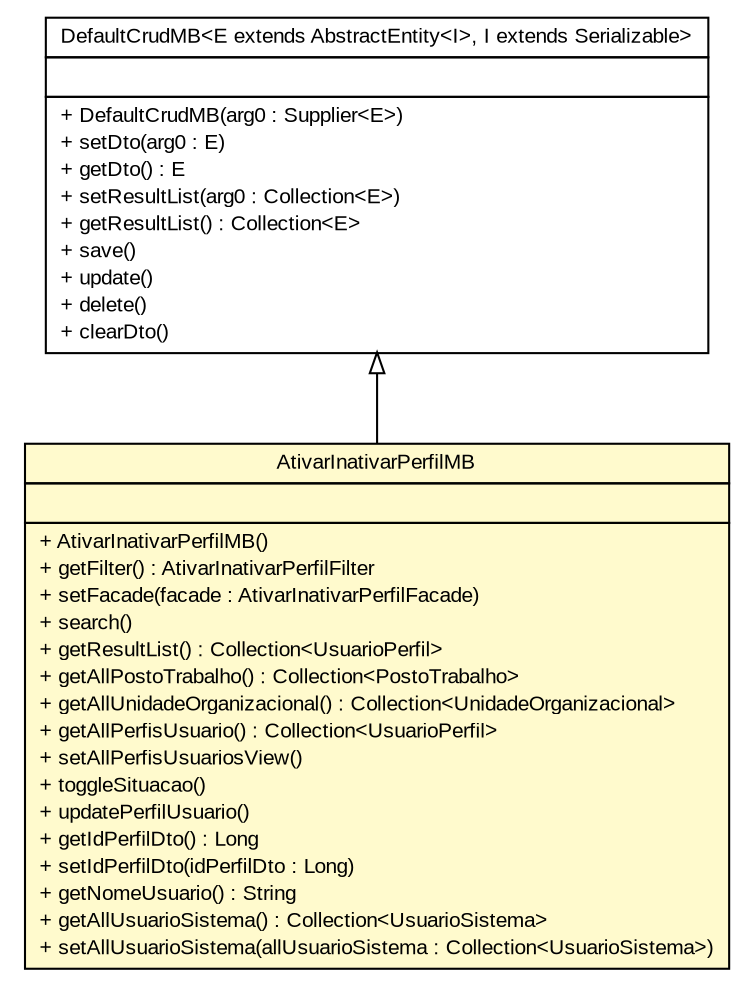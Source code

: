 #!/usr/local/bin/dot
#
# Class diagram 
# Generated by UMLGraph version R5_6 (http://www.umlgraph.org/)
#

digraph G {
	edge [fontname="arial",fontsize=10,labelfontname="arial",labelfontsize=10];
	node [fontname="arial",fontsize=10,shape=plaintext];
	nodesep=0.25;
	ranksep=0.5;
	// br.gov.to.sefaz.seg.managedbean.AtivarInativarPerfilMB
	c290 [label=<<table title="br.gov.to.sefaz.seg.managedbean.AtivarInativarPerfilMB" border="0" cellborder="1" cellspacing="0" cellpadding="2" port="p" bgcolor="lemonChiffon" href="./AtivarInativarPerfilMB.html">
		<tr><td><table border="0" cellspacing="0" cellpadding="1">
<tr><td align="center" balign="center"> AtivarInativarPerfilMB </td></tr>
		</table></td></tr>
		<tr><td><table border="0" cellspacing="0" cellpadding="1">
<tr><td align="left" balign="left">  </td></tr>
		</table></td></tr>
		<tr><td><table border="0" cellspacing="0" cellpadding="1">
<tr><td align="left" balign="left"> + AtivarInativarPerfilMB() </td></tr>
<tr><td align="left" balign="left"> + getFilter() : AtivarInativarPerfilFilter </td></tr>
<tr><td align="left" balign="left"> + setFacade(facade : AtivarInativarPerfilFacade) </td></tr>
<tr><td align="left" balign="left"> + search() </td></tr>
<tr><td align="left" balign="left"> + getResultList() : Collection&lt;UsuarioPerfil&gt; </td></tr>
<tr><td align="left" balign="left"> + getAllPostoTrabalho() : Collection&lt;PostoTrabalho&gt; </td></tr>
<tr><td align="left" balign="left"> + getAllUnidadeOrganizacional() : Collection&lt;UnidadeOrganizacional&gt; </td></tr>
<tr><td align="left" balign="left"> + getAllPerfisUsuario() : Collection&lt;UsuarioPerfil&gt; </td></tr>
<tr><td align="left" balign="left"> + setAllPerfisUsuariosView() </td></tr>
<tr><td align="left" balign="left"> + toggleSituacao() </td></tr>
<tr><td align="left" balign="left"> + updatePerfilUsuario() </td></tr>
<tr><td align="left" balign="left"> + getIdPerfilDto() : Long </td></tr>
<tr><td align="left" balign="left"> + setIdPerfilDto(idPerfilDto : Long) </td></tr>
<tr><td align="left" balign="left"> + getNomeUsuario() : String </td></tr>
<tr><td align="left" balign="left"> + getAllUsuarioSistema() : Collection&lt;UsuarioSistema&gt; </td></tr>
<tr><td align="left" balign="left"> + setAllUsuarioSistema(allUsuarioSistema : Collection&lt;UsuarioSistema&gt;) </td></tr>
		</table></td></tr>
		</table>>, URL="./AtivarInativarPerfilMB.html", fontname="arial", fontcolor="black", fontsize=10.0];
	//br.gov.to.sefaz.seg.managedbean.AtivarInativarPerfilMB extends br.gov.to.sefaz.presentation.managedbean.impl.DefaultCrudMB<br.gov.to.sefaz.seg.persistence.entity.UsuarioPerfil, java.lang.Long>
	c311:p -> c290:p [dir=back,arrowtail=empty];
	// br.gov.to.sefaz.presentation.managedbean.impl.DefaultCrudMB<E extends br.gov.to.sefaz.persistence.entity.AbstractEntity<I>, I extends java.io.Serializable>
	c311 [label=<<table title="br.gov.to.sefaz.presentation.managedbean.impl.DefaultCrudMB" border="0" cellborder="1" cellspacing="0" cellpadding="2" port="p" href="http://java.sun.com/j2se/1.4.2/docs/api/br/gov/to/sefaz/presentation/managedbean/impl/DefaultCrudMB.html">
		<tr><td><table border="0" cellspacing="0" cellpadding="1">
<tr><td align="center" balign="center"> DefaultCrudMB&lt;E extends AbstractEntity&lt;I&gt;, I extends Serializable&gt; </td></tr>
		</table></td></tr>
		<tr><td><table border="0" cellspacing="0" cellpadding="1">
<tr><td align="left" balign="left">  </td></tr>
		</table></td></tr>
		<tr><td><table border="0" cellspacing="0" cellpadding="1">
<tr><td align="left" balign="left"> + DefaultCrudMB(arg0 : Supplier&lt;E&gt;) </td></tr>
<tr><td align="left" balign="left"> + setDto(arg0 : E) </td></tr>
<tr><td align="left" balign="left"> + getDto() : E </td></tr>
<tr><td align="left" balign="left"> + setResultList(arg0 : Collection&lt;E&gt;) </td></tr>
<tr><td align="left" balign="left"> + getResultList() : Collection&lt;E&gt; </td></tr>
<tr><td align="left" balign="left"> + save() </td></tr>
<tr><td align="left" balign="left"> + update() </td></tr>
<tr><td align="left" balign="left"> + delete() </td></tr>
<tr><td align="left" balign="left"> + clearDto() </td></tr>
		</table></td></tr>
		</table>>, URL="http://java.sun.com/j2se/1.4.2/docs/api/br/gov/to/sefaz/presentation/managedbean/impl/DefaultCrudMB.html", fontname="arial", fontcolor="black", fontsize=10.0];
}

